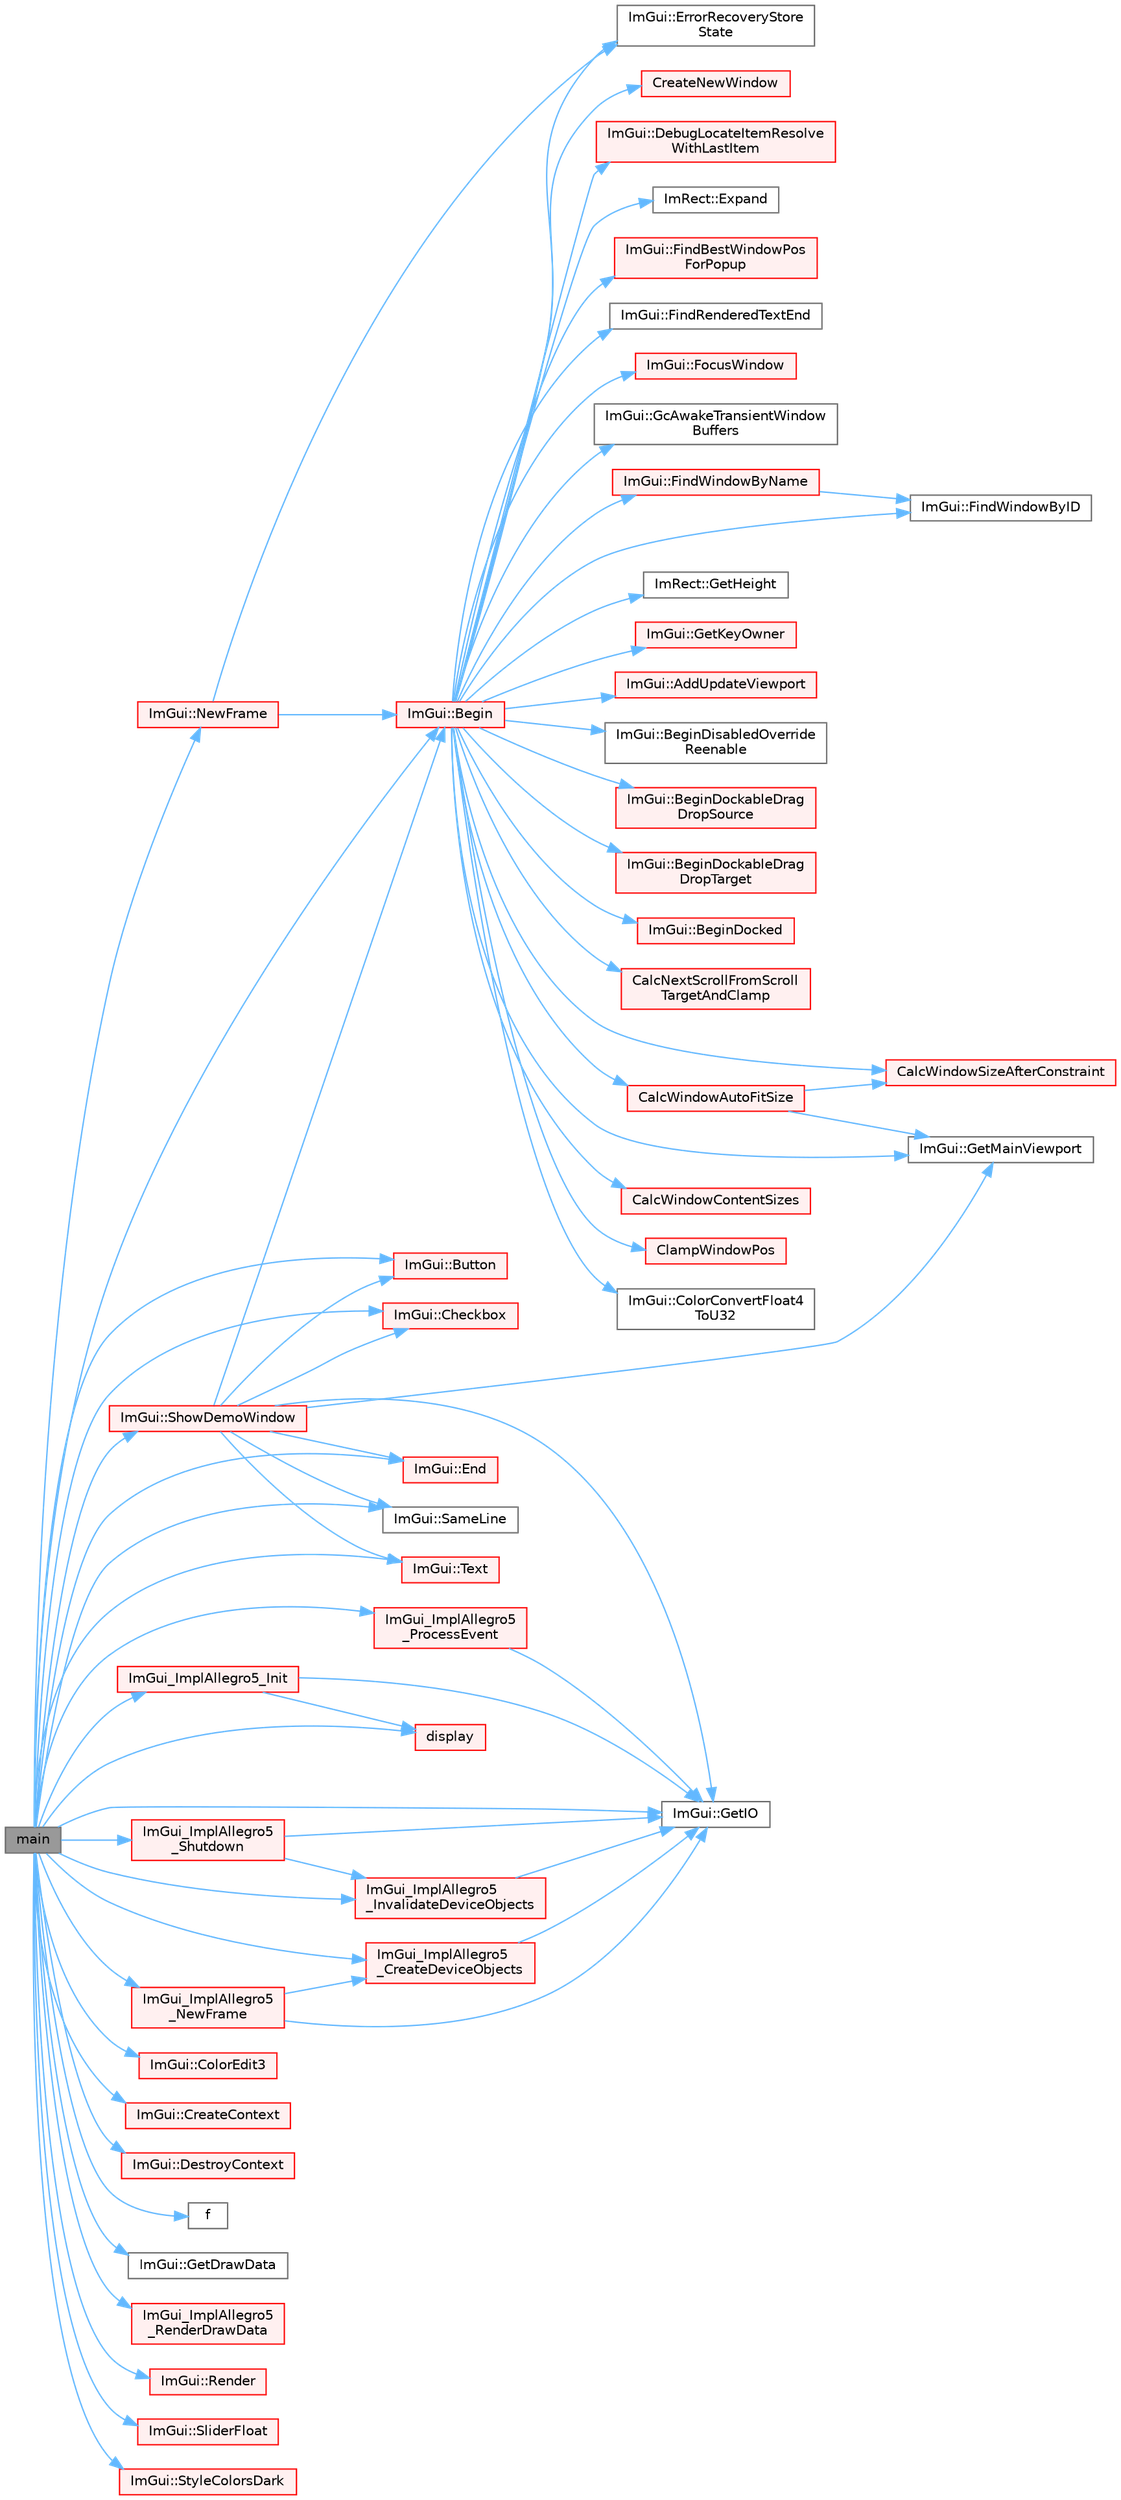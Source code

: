 digraph "main"
{
 // LATEX_PDF_SIZE
  bgcolor="transparent";
  edge [fontname=Helvetica,fontsize=10,labelfontname=Helvetica,labelfontsize=10];
  node [fontname=Helvetica,fontsize=10,shape=box,height=0.2,width=0.4];
  rankdir="LR";
  Node1 [id="Node000001",label="main",height=0.2,width=0.4,color="gray40", fillcolor="grey60", style="filled", fontcolor="black",tooltip=" "];
  Node1 -> Node2 [id="edge1_Node000001_Node000002",color="steelblue1",style="solid",tooltip=" "];
  Node2 [id="Node000002",label="ImGui::Begin",height=0.2,width=0.4,color="red", fillcolor="#FFF0F0", style="filled",URL="$namespace_im_gui.html#a581e58db0bc930bafa4a5d23093a2b99",tooltip=" "];
  Node2 -> Node3 [id="edge2_Node000002_Node000003",color="steelblue1",style="solid",tooltip=" "];
  Node3 [id="Node000003",label="ImGui::AddUpdateViewport",height=0.2,width=0.4,color="red", fillcolor="#FFF0F0", style="filled",URL="$namespace_im_gui.html#ada58e5d3e2efc3cef60f213d771408d8",tooltip=" "];
  Node2 -> Node24 [id="edge3_Node000002_Node000024",color="steelblue1",style="solid",tooltip=" "];
  Node24 [id="Node000024",label="ImGui::BeginDisabledOverride\lReenable",height=0.2,width=0.4,color="grey40", fillcolor="white", style="filled",URL="$namespace_im_gui.html#a26b36756e219b7129f894e1c2feb17a8",tooltip=" "];
  Node2 -> Node25 [id="edge4_Node000002_Node000025",color="steelblue1",style="solid",tooltip=" "];
  Node25 [id="Node000025",label="ImGui::BeginDockableDrag\lDropSource",height=0.2,width=0.4,color="red", fillcolor="#FFF0F0", style="filled",URL="$namespace_im_gui.html#a7a435b1565d4884e42a5ee5667f21a1f",tooltip=" "];
  Node2 -> Node374 [id="edge5_Node000002_Node000374",color="steelblue1",style="solid",tooltip=" "];
  Node374 [id="Node000374",label="ImGui::BeginDockableDrag\lDropTarget",height=0.2,width=0.4,color="red", fillcolor="#FFF0F0", style="filled",URL="$namespace_im_gui.html#a1725ff3becdb963b97c16d69d4c9f308",tooltip=" "];
  Node2 -> Node416 [id="edge6_Node000002_Node000416",color="steelblue1",style="solid",tooltip=" "];
  Node416 [id="Node000416",label="ImGui::BeginDocked",height=0.2,width=0.4,color="red", fillcolor="#FFF0F0", style="filled",URL="$namespace_im_gui.html#a627bb85e7c0ab597360f63719bfb1e55",tooltip=" "];
  Node2 -> Node267 [id="edge7_Node000002_Node000267",color="steelblue1",style="solid",tooltip=" "];
  Node267 [id="Node000267",label="CalcNextScrollFromScroll\lTargetAndClamp",height=0.2,width=0.4,color="red", fillcolor="#FFF0F0", style="filled",URL="$imgui_8cpp.html#a07abb80a54115cb5cf9da03351e29533",tooltip=" "];
  Node2 -> Node243 [id="edge8_Node000002_Node000243",color="steelblue1",style="solid",tooltip=" "];
  Node243 [id="Node000243",label="CalcWindowAutoFitSize",height=0.2,width=0.4,color="red", fillcolor="#FFF0F0", style="filled",URL="$imgui_8cpp.html#acbe6338daf87dc6ab636f02f1367eb41",tooltip=" "];
  Node243 -> Node246 [id="edge9_Node000243_Node000246",color="steelblue1",style="solid",tooltip=" "];
  Node246 [id="Node000246",label="CalcWindowSizeAfterConstraint",height=0.2,width=0.4,color="red", fillcolor="#FFF0F0", style="filled",URL="$imgui_8cpp.html#a0c4618a6985c33c4936f1d9f1c7b26b4",tooltip=" "];
  Node243 -> Node247 [id="edge10_Node000243_Node000247",color="steelblue1",style="solid",tooltip=" "];
  Node247 [id="Node000247",label="ImGui::GetMainViewport",height=0.2,width=0.4,color="grey40", fillcolor="white", style="filled",URL="$namespace_im_gui.html#a7bf620af1d66ee7d7b06701894d23e60",tooltip=" "];
  Node2 -> Node248 [id="edge11_Node000002_Node000248",color="steelblue1",style="solid",tooltip=" "];
  Node248 [id="Node000248",label="CalcWindowContentSizes",height=0.2,width=0.4,color="red", fillcolor="#FFF0F0", style="filled",URL="$imgui_8cpp.html#a6eddef51b4880a9f1dca88837f71fc6e",tooltip=" "];
  Node2 -> Node246 [id="edge12_Node000002_Node000246",color="steelblue1",style="solid",tooltip=" "];
  Node2 -> Node457 [id="edge13_Node000002_Node000457",color="steelblue1",style="solid",tooltip=" "];
  Node457 [id="Node000457",label="ClampWindowPos",height=0.2,width=0.4,color="red", fillcolor="#FFF0F0", style="filled",URL="$imgui_8cpp.html#a27b88f27774c413d5578ab6a3f989872",tooltip=" "];
  Node2 -> Node93 [id="edge14_Node000002_Node000093",color="steelblue1",style="solid",tooltip=" "];
  Node93 [id="Node000093",label="ImGui::ColorConvertFloat4\lToU32",height=0.2,width=0.4,color="grey40", fillcolor="white", style="filled",URL="$namespace_im_gui.html#abe2691de0b1a71c774ab24cc91564a94",tooltip=" "];
  Node2 -> Node458 [id="edge15_Node000002_Node000458",color="steelblue1",style="solid",tooltip=" "];
  Node458 [id="Node000458",label="CreateNewWindow",height=0.2,width=0.4,color="red", fillcolor="#FFF0F0", style="filled",URL="$imgui_8cpp.html#a3c92847eb67e7138e6f9af0ee66d3b33",tooltip=" "];
  Node2 -> Node115 [id="edge16_Node000002_Node000115",color="steelblue1",style="solid",tooltip=" "];
  Node115 [id="Node000115",label="ImGui::DebugLocateItemResolve\lWithLastItem",height=0.2,width=0.4,color="red", fillcolor="#FFF0F0", style="filled",URL="$namespace_im_gui.html#ae8ab0d7dfc90af8e82db3ed9e7829219",tooltip=" "];
  Node2 -> Node464 [id="edge17_Node000002_Node000464",color="steelblue1",style="solid",tooltip=" "];
  Node464 [id="Node000464",label="ImGui::ErrorRecoveryStore\lState",height=0.2,width=0.4,color="grey40", fillcolor="white", style="filled",URL="$namespace_im_gui.html#ac961d81019f580ffaec6b8857635a348",tooltip=" "];
  Node2 -> Node197 [id="edge18_Node000002_Node000197",color="steelblue1",style="solid",tooltip=" "];
  Node197 [id="Node000197",label="ImRect::Expand",height=0.2,width=0.4,color="grey40", fillcolor="white", style="filled",URL="$struct_im_rect.html#af33a7424c3341d08acd69da30c27c753",tooltip=" "];
  Node2 -> Node465 [id="edge19_Node000002_Node000465",color="steelblue1",style="solid",tooltip=" "];
  Node465 [id="Node000465",label="ImGui::FindBestWindowPos\lForPopup",height=0.2,width=0.4,color="red", fillcolor="#FFF0F0", style="filled",URL="$namespace_im_gui.html#a310ff87cbe678e2c632bf1f5577a7fbd",tooltip=" "];
  Node2 -> Node152 [id="edge20_Node000002_Node000152",color="steelblue1",style="solid",tooltip=" "];
  Node152 [id="Node000152",label="ImGui::FindRenderedTextEnd",height=0.2,width=0.4,color="grey40", fillcolor="white", style="filled",URL="$namespace_im_gui.html#a7671e1dbc803a31b06081b52a771d83f",tooltip=" "];
  Node2 -> Node252 [id="edge21_Node000002_Node000252",color="steelblue1",style="solid",tooltip=" "];
  Node252 [id="Node000252",label="ImGui::FindWindowByID",height=0.2,width=0.4,color="grey40", fillcolor="white", style="filled",URL="$namespace_im_gui.html#a82204d8800dc3a072ddbcbd2aecc48ac",tooltip=" "];
  Node2 -> Node251 [id="edge22_Node000002_Node000251",color="steelblue1",style="solid",tooltip=" "];
  Node251 [id="Node000251",label="ImGui::FindWindowByName",height=0.2,width=0.4,color="red", fillcolor="#FFF0F0", style="filled",URL="$namespace_im_gui.html#abca25f22c02e73d5eb2e9c72c4557813",tooltip=" "];
  Node251 -> Node252 [id="edge23_Node000251_Node000252",color="steelblue1",style="solid",tooltip=" "];
  Node2 -> Node36 [id="edge24_Node000002_Node000036",color="steelblue1",style="solid",tooltip=" "];
  Node36 [id="Node000036",label="ImGui::FocusWindow",height=0.2,width=0.4,color="red", fillcolor="#FFF0F0", style="filled",URL="$namespace_im_gui.html#a27aa6f2f3aa11778c6d023b1b223f262",tooltip=" "];
  Node2 -> Node466 [id="edge25_Node000002_Node000466",color="steelblue1",style="solid",tooltip=" "];
  Node466 [id="Node000466",label="ImGui::GcAwakeTransientWindow\lBuffers",height=0.2,width=0.4,color="grey40", fillcolor="white", style="filled",URL="$namespace_im_gui.html#ad70feca33961fb47a8074074a8da2f80",tooltip=" "];
  Node2 -> Node18 [id="edge26_Node000002_Node000018",color="steelblue1",style="solid",tooltip=" "];
  Node18 [id="Node000018",label="ImRect::GetHeight",height=0.2,width=0.4,color="grey40", fillcolor="white", style="filled",URL="$struct_im_rect.html#a748d8ae9cb26508951ec6e2f2df0625b",tooltip=" "];
  Node2 -> Node467 [id="edge27_Node000002_Node000467",color="steelblue1",style="solid",tooltip=" "];
  Node467 [id="Node000467",label="ImGui::GetKeyOwner",height=0.2,width=0.4,color="red", fillcolor="#FFF0F0", style="filled",URL="$namespace_im_gui.html#a3976abb319f95d75fe9f6866f9956701",tooltip=" "];
  Node2 -> Node247 [id="edge28_Node000002_Node000247",color="steelblue1",style="solid",tooltip=" "];
  Node1 -> Node512 [id="edge29_Node000001_Node000512",color="steelblue1",style="solid",tooltip=" "];
  Node512 [id="Node000512",label="ImGui::Button",height=0.2,width=0.4,color="red", fillcolor="#FFF0F0", style="filled",URL="$namespace_im_gui.html#a38094c568ce398db5a3abb9d3ac92030",tooltip=" "];
  Node1 -> Node515 [id="edge30_Node000001_Node000515",color="steelblue1",style="solid",tooltip=" "];
  Node515 [id="Node000515",label="ImGui::Checkbox",height=0.2,width=0.4,color="red", fillcolor="#FFF0F0", style="filled",URL="$namespace_im_gui.html#a57d73c1d0ef807fef734d91024092027",tooltip=" "];
  Node1 -> Node516 [id="edge31_Node000001_Node000516",color="steelblue1",style="solid",tooltip=" "];
  Node516 [id="Node000516",label="ImGui::ColorEdit3",height=0.2,width=0.4,color="red", fillcolor="#FFF0F0", style="filled",URL="$namespace_im_gui.html#a5afe76ba1c91f07363e40396e7df656e",tooltip=" "];
  Node1 -> Node650 [id="edge32_Node000001_Node000650",color="steelblue1",style="solid",tooltip=" "];
  Node650 [id="Node000650",label="ImGui::CreateContext",height=0.2,width=0.4,color="red", fillcolor="#FFF0F0", style="filled",URL="$namespace_im_gui.html#a4ff6c9ad05a0eba37ce1b5ff1607810a",tooltip=" "];
  Node1 -> Node662 [id="edge33_Node000001_Node000662",color="steelblue1",style="solid",tooltip=" "];
  Node662 [id="Node000662",label="ImGui::DestroyContext",height=0.2,width=0.4,color="red", fillcolor="#FFF0F0", style="filled",URL="$namespace_im_gui.html#ab9132deece575023170cd8e681d0581d",tooltip=" "];
  Node1 -> Node676 [id="edge34_Node000001_Node000676",color="steelblue1",style="solid",tooltip=" "];
  Node676 [id="Node000676",label="display",height=0.2,width=0.4,color="red", fillcolor="#FFF0F0", style="filled",URL="$boing_8c.html#a4ea013001a5fb47853d0fab8f8de35cd",tooltip=" "];
  Node1 -> Node87 [id="edge35_Node000001_Node000087",color="steelblue1",style="solid",tooltip=" "];
  Node87 [id="Node000087",label="ImGui::End",height=0.2,width=0.4,color="red", fillcolor="#FFF0F0", style="filled",URL="$namespace_im_gui.html#a5479d93794a004c67ceb6d13f37c8254",tooltip=" "];
  Node1 -> Node7 [id="edge36_Node000001_Node000007",color="steelblue1",style="solid",tooltip=" "];
  Node7 [id="Node000007",label="f",height=0.2,width=0.4,color="grey40", fillcolor="white", style="filled",URL="$cxx11__tensor__map_8cpp.html#a7f507fea02198f6cb81c86640c7b1a4e",tooltip=" "];
  Node1 -> Node688 [id="edge37_Node000001_Node000688",color="steelblue1",style="solid",tooltip=" "];
  Node688 [id="Node000688",label="ImGui::GetDrawData",height=0.2,width=0.4,color="grey40", fillcolor="white", style="filled",URL="$namespace_im_gui.html#ab73131dc44b1267dac04f0c2bb0af983",tooltip=" "];
  Node1 -> Node665 [id="edge38_Node000001_Node000665",color="steelblue1",style="solid",tooltip=" "];
  Node665 [id="Node000665",label="ImGui::GetIO",height=0.2,width=0.4,color="grey40", fillcolor="white", style="filled",URL="$namespace_im_gui.html#a3179e560812f878f3961ce803a5d9302",tooltip=" "];
  Node1 -> Node689 [id="edge39_Node000001_Node000689",color="steelblue1",style="solid",tooltip=" "];
  Node689 [id="Node000689",label="ImGui_ImplAllegro5\l_CreateDeviceObjects",height=0.2,width=0.4,color="red", fillcolor="#FFF0F0", style="filled",URL="$imgui__impl__allegro5_8cpp.html#a789742ed378f216bc5d5531d86212f36",tooltip=" "];
  Node689 -> Node665 [id="edge40_Node000689_Node000665",color="steelblue1",style="solid",tooltip=" "];
  Node1 -> Node763 [id="edge41_Node000001_Node000763",color="steelblue1",style="solid",tooltip=" "];
  Node763 [id="Node000763",label="ImGui_ImplAllegro5_Init",height=0.2,width=0.4,color="red", fillcolor="#FFF0F0", style="filled",URL="$imgui__impl__allegro5_8cpp.html#ad4f2998624c4f6df0a56222e774614c8",tooltip=" "];
  Node763 -> Node676 [id="edge42_Node000763_Node000676",color="steelblue1",style="solid",tooltip=" "];
  Node763 -> Node665 [id="edge43_Node000763_Node000665",color="steelblue1",style="solid",tooltip=" "];
  Node1 -> Node765 [id="edge44_Node000001_Node000765",color="steelblue1",style="solid",tooltip=" "];
  Node765 [id="Node000765",label="ImGui_ImplAllegro5\l_InvalidateDeviceObjects",height=0.2,width=0.4,color="red", fillcolor="#FFF0F0", style="filled",URL="$imgui__impl__allegro5_8cpp.html#a0d09ba855db6d3fdc94cc0c6eb4a032f",tooltip=" "];
  Node765 -> Node665 [id="edge45_Node000765_Node000665",color="steelblue1",style="solid",tooltip=" "];
  Node1 -> Node766 [id="edge46_Node000001_Node000766",color="steelblue1",style="solid",tooltip=" "];
  Node766 [id="Node000766",label="ImGui_ImplAllegro5\l_NewFrame",height=0.2,width=0.4,color="red", fillcolor="#FFF0F0", style="filled",URL="$imgui__impl__allegro5_8cpp.html#a0e1712e5951f3f545d336db317cdcc6c",tooltip=" "];
  Node766 -> Node665 [id="edge47_Node000766_Node000665",color="steelblue1",style="solid",tooltip=" "];
  Node766 -> Node689 [id="edge48_Node000766_Node000689",color="steelblue1",style="solid",tooltip=" "];
  Node1 -> Node769 [id="edge49_Node000001_Node000769",color="steelblue1",style="solid",tooltip=" "];
  Node769 [id="Node000769",label="ImGui_ImplAllegro5\l_ProcessEvent",height=0.2,width=0.4,color="red", fillcolor="#FFF0F0", style="filled",URL="$imgui__impl__allegro5_8cpp.html#a33e63231523cf294f97d6ae6759e52ca",tooltip=" "];
  Node769 -> Node665 [id="edge50_Node000769_Node000665",color="steelblue1",style="solid",tooltip=" "];
  Node1 -> Node784 [id="edge51_Node000001_Node000784",color="steelblue1",style="solid",tooltip=" "];
  Node784 [id="Node000784",label="ImGui_ImplAllegro5\l_RenderDrawData",height=0.2,width=0.4,color="red", fillcolor="#FFF0F0", style="filled",URL="$imgui__impl__allegro5_8cpp.html#a303aac161173a556e17e4bf0df5c476d",tooltip=" "];
  Node1 -> Node788 [id="edge52_Node000001_Node000788",color="steelblue1",style="solid",tooltip=" "];
  Node788 [id="Node000788",label="ImGui_ImplAllegro5\l_Shutdown",height=0.2,width=0.4,color="red", fillcolor="#FFF0F0", style="filled",URL="$imgui__impl__allegro5_8cpp.html#a109536e8da23d4e801517f95d7f6d248",tooltip=" "];
  Node788 -> Node665 [id="edge53_Node000788_Node000665",color="steelblue1",style="solid",tooltip=" "];
  Node788 -> Node765 [id="edge54_Node000788_Node000765",color="steelblue1",style="solid",tooltip=" "];
  Node1 -> Node789 [id="edge55_Node000001_Node000789",color="steelblue1",style="solid",tooltip=" "];
  Node789 [id="Node000789",label="ImGui::NewFrame",height=0.2,width=0.4,color="red", fillcolor="#FFF0F0", style="filled",URL="$namespace_im_gui.html#ab3f1fc018f903b7ad79fd10663375774",tooltip=" "];
  Node789 -> Node2 [id="edge56_Node000789_Node000002",color="steelblue1",style="solid",tooltip=" "];
  Node789 -> Node464 [id="edge57_Node000789_Node000464",color="steelblue1",style="solid",tooltip=" "];
  Node1 -> Node938 [id="edge58_Node000001_Node000938",color="steelblue1",style="solid",tooltip=" "];
  Node938 [id="Node000938",label="ImGui::Render",height=0.2,width=0.4,color="red", fillcolor="#FFF0F0", style="filled",URL="$namespace_im_gui.html#ab51a164f547317c16c441f1599e3946d",tooltip=" "];
  Node1 -> Node177 [id="edge59_Node000001_Node000177",color="steelblue1",style="solid",tooltip=" "];
  Node177 [id="Node000177",label="ImGui::SameLine",height=0.2,width=0.4,color="grey40", fillcolor="white", style="filled",URL="$namespace_im_gui.html#addd433eb3aae59119e341e80db474f66",tooltip=" "];
  Node1 -> Node983 [id="edge60_Node000001_Node000983",color="steelblue1",style="solid",tooltip=" "];
  Node983 [id="Node000983",label="ImGui::ShowDemoWindow",height=0.2,width=0.4,color="red", fillcolor="#FFF0F0", style="filled",URL="$namespace_im_gui.html#af95643a0ce4893b9e57c12991922fb18",tooltip=" "];
  Node983 -> Node2 [id="edge61_Node000983_Node000002",color="steelblue1",style="solid",tooltip=" "];
  Node983 -> Node512 [id="edge62_Node000983_Node000512",color="steelblue1",style="solid",tooltip=" "];
  Node983 -> Node515 [id="edge63_Node000983_Node000515",color="steelblue1",style="solid",tooltip=" "];
  Node983 -> Node87 [id="edge64_Node000983_Node000087",color="steelblue1",style="solid",tooltip=" "];
  Node983 -> Node665 [id="edge65_Node000983_Node000665",color="steelblue1",style="solid",tooltip=" "];
  Node983 -> Node247 [id="edge66_Node000983_Node000247",color="steelblue1",style="solid",tooltip=" "];
  Node983 -> Node177 [id="edge67_Node000983_Node000177",color="steelblue1",style="solid",tooltip=" "];
  Node983 -> Node524 [id="edge68_Node000983_Node000524",color="steelblue1",style="solid",tooltip=" "];
  Node524 [id="Node000524",label="ImGui::Text",height=0.2,width=0.4,color="red", fillcolor="#FFF0F0", style="filled",URL="$namespace_im_gui.html#a9e7b83611fe441d54fad2effb4bf4965",tooltip=" "];
  Node1 -> Node1033 [id="edge69_Node000001_Node001033",color="steelblue1",style="solid",tooltip=" "];
  Node1033 [id="Node001033",label="ImGui::SliderFloat",height=0.2,width=0.4,color="red", fillcolor="#FFF0F0", style="filled",URL="$namespace_im_gui.html#a864f761801792a0cc5ce3408f3392cfc",tooltip=" "];
  Node1 -> Node1427 [id="edge70_Node000001_Node001427",color="steelblue1",style="solid",tooltip=" "];
  Node1427 [id="Node001427",label="ImGui::StyleColorsDark",height=0.2,width=0.4,color="red", fillcolor="#FFF0F0", style="filled",URL="$namespace_im_gui.html#a26c67fc14081b359566d5e135cd8c767",tooltip=" "];
  Node1 -> Node524 [id="edge71_Node000001_Node000524",color="steelblue1",style="solid",tooltip=" "];
}
